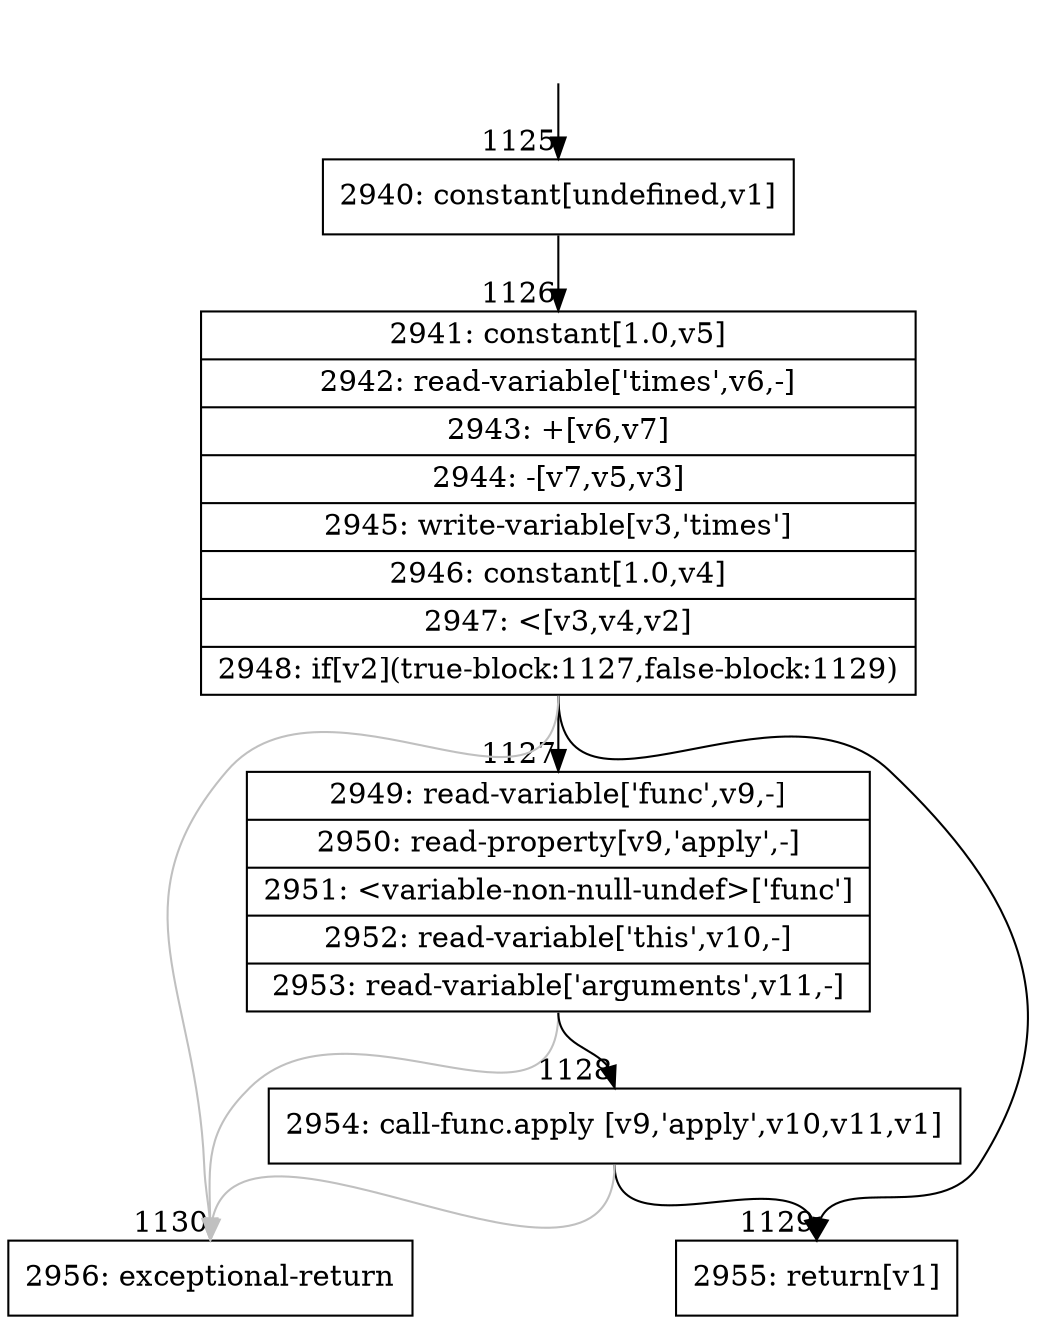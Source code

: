 digraph {
rankdir="TD"
BB_entry98[shape=none,label=""];
BB_entry98 -> BB1125 [tailport=s, headport=n, headlabel="    1125"]
BB1125 [shape=record label="{2940: constant[undefined,v1]}" ] 
BB1125 -> BB1126 [tailport=s, headport=n, headlabel="      1126"]
BB1126 [shape=record label="{2941: constant[1.0,v5]|2942: read-variable['times',v6,-]|2943: +[v6,v7]|2944: -[v7,v5,v3]|2945: write-variable[v3,'times']|2946: constant[1.0,v4]|2947: \<[v3,v4,v2]|2948: if[v2](true-block:1127,false-block:1129)}" ] 
BB1126 -> BB1127 [tailport=s, headport=n, headlabel="      1127"]
BB1126 -> BB1129 [tailport=s, headport=n, headlabel="      1129"]
BB1126 -> BB1130 [tailport=s, headport=n, color=gray, headlabel="      1130"]
BB1127 [shape=record label="{2949: read-variable['func',v9,-]|2950: read-property[v9,'apply',-]|2951: \<variable-non-null-undef\>['func']|2952: read-variable['this',v10,-]|2953: read-variable['arguments',v11,-]}" ] 
BB1127 -> BB1128 [tailport=s, headport=n, headlabel="      1128"]
BB1127 -> BB1130 [tailport=s, headport=n, color=gray]
BB1128 [shape=record label="{2954: call-func.apply [v9,'apply',v10,v11,v1]}" ] 
BB1128 -> BB1129 [tailport=s, headport=n]
BB1128 -> BB1130 [tailport=s, headport=n, color=gray]
BB1129 [shape=record label="{2955: return[v1]}" ] 
BB1130 [shape=record label="{2956: exceptional-return}" ] 
//#$~ 880
}
